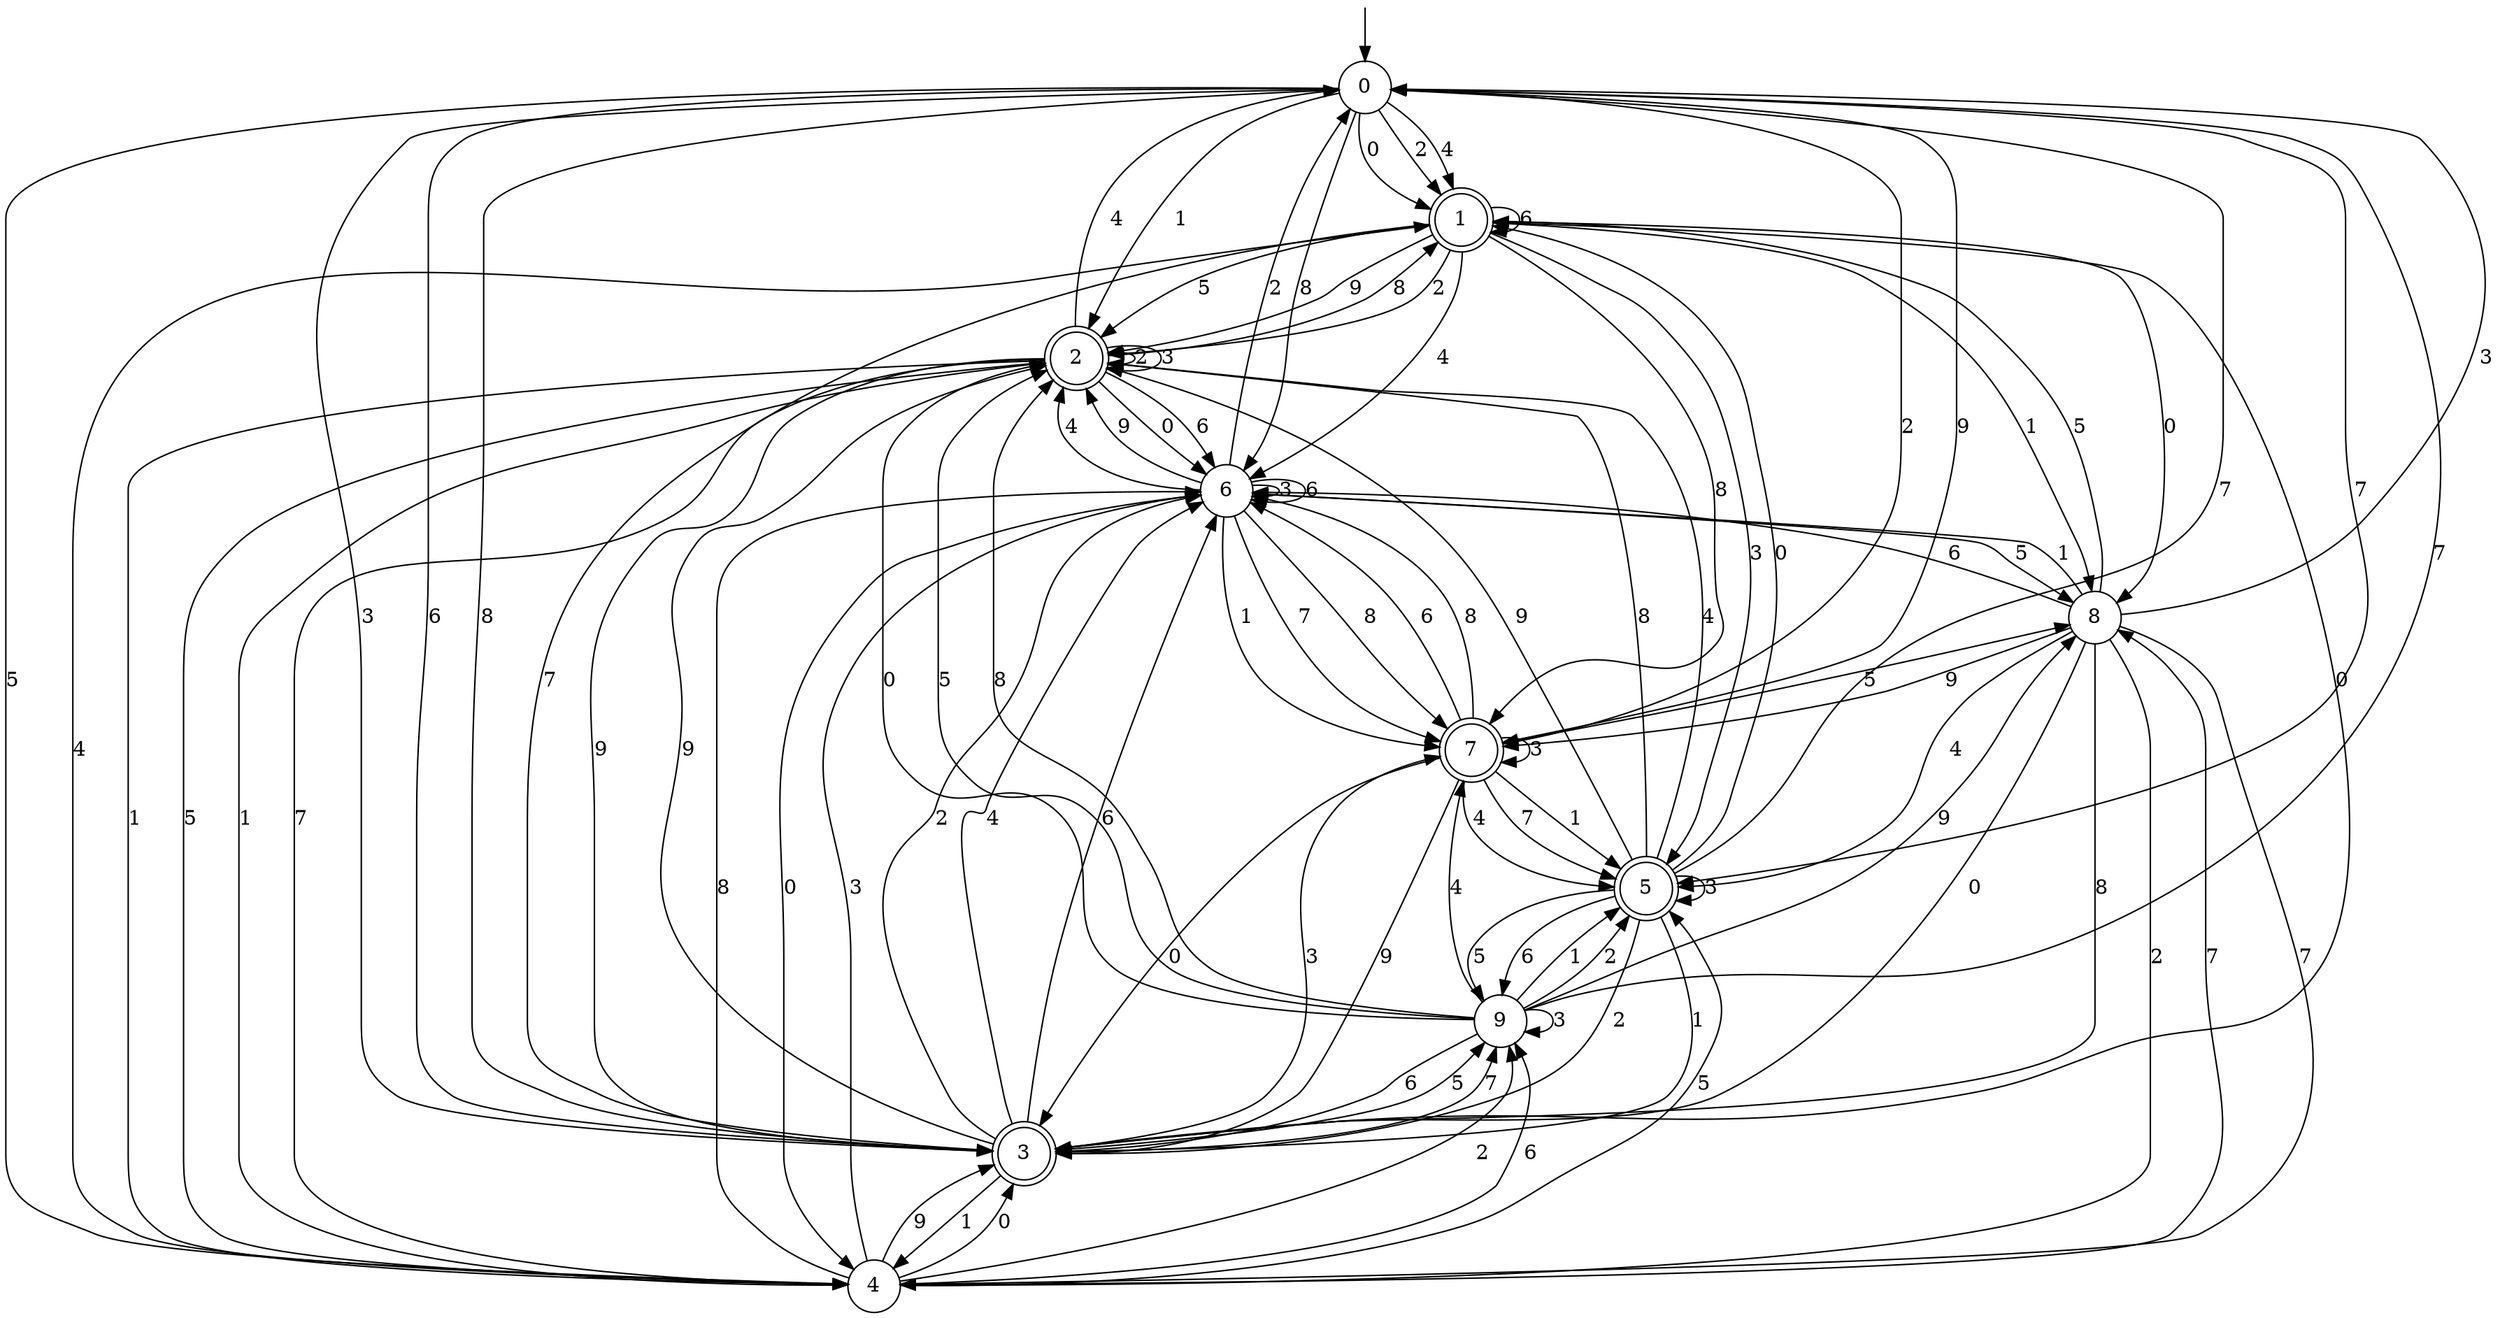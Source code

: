 digraph g {

	s0 [shape="circle" label="0"];
	s1 [shape="doublecircle" label="1"];
	s2 [shape="doublecircle" label="2"];
	s3 [shape="doublecircle" label="3"];
	s4 [shape="circle" label="4"];
	s5 [shape="doublecircle" label="5"];
	s6 [shape="circle" label="6"];
	s7 [shape="doublecircle" label="7"];
	s8 [shape="circle" label="8"];
	s9 [shape="circle" label="9"];
	s0 -> s1 [label="0"];
	s0 -> s2 [label="1"];
	s0 -> s1 [label="2"];
	s0 -> s3 [label="3"];
	s0 -> s1 [label="4"];
	s0 -> s4 [label="5"];
	s0 -> s3 [label="6"];
	s0 -> s5 [label="7"];
	s0 -> s6 [label="8"];
	s0 -> s7 [label="9"];
	s1 -> s8 [label="0"];
	s1 -> s8 [label="1"];
	s1 -> s2 [label="2"];
	s1 -> s5 [label="3"];
	s1 -> s6 [label="4"];
	s1 -> s2 [label="5"];
	s1 -> s1 [label="6"];
	s1 -> s3 [label="7"];
	s1 -> s7 [label="8"];
	s1 -> s2 [label="9"];
	s2 -> s6 [label="0"];
	s2 -> s4 [label="1"];
	s2 -> s2 [label="2"];
	s2 -> s2 [label="3"];
	s2 -> s0 [label="4"];
	s2 -> s4 [label="5"];
	s2 -> s6 [label="6"];
	s2 -> s4 [label="7"];
	s2 -> s1 [label="8"];
	s2 -> s3 [label="9"];
	s3 -> s1 [label="0"];
	s3 -> s4 [label="1"];
	s3 -> s6 [label="2"];
	s3 -> s7 [label="3"];
	s3 -> s6 [label="4"];
	s3 -> s9 [label="5"];
	s3 -> s6 [label="6"];
	s3 -> s9 [label="7"];
	s3 -> s0 [label="8"];
	s3 -> s2 [label="9"];
	s4 -> s3 [label="0"];
	s4 -> s2 [label="1"];
	s4 -> s9 [label="2"];
	s4 -> s6 [label="3"];
	s4 -> s1 [label="4"];
	s4 -> s5 [label="5"];
	s4 -> s9 [label="6"];
	s4 -> s8 [label="7"];
	s4 -> s6 [label="8"];
	s4 -> s3 [label="9"];
	s5 -> s1 [label="0"];
	s5 -> s3 [label="1"];
	s5 -> s3 [label="2"];
	s5 -> s5 [label="3"];
	s5 -> s2 [label="4"];
	s5 -> s9 [label="5"];
	s5 -> s9 [label="6"];
	s5 -> s0 [label="7"];
	s5 -> s2 [label="8"];
	s5 -> s2 [label="9"];
	s6 -> s4 [label="0"];
	s6 -> s7 [label="1"];
	s6 -> s0 [label="2"];
	s6 -> s6 [label="3"];
	s6 -> s2 [label="4"];
	s6 -> s8 [label="5"];
	s6 -> s6 [label="6"];
	s6 -> s7 [label="7"];
	s6 -> s7 [label="8"];
	s6 -> s2 [label="9"];
	s7 -> s3 [label="0"];
	s7 -> s5 [label="1"];
	s7 -> s0 [label="2"];
	s7 -> s7 [label="3"];
	s7 -> s5 [label="4"];
	s7 -> s8 [label="5"];
	s7 -> s6 [label="6"];
	s7 -> s5 [label="7"];
	s7 -> s6 [label="8"];
	s7 -> s3 [label="9"];
	s8 -> s3 [label="0"];
	s8 -> s6 [label="1"];
	s8 -> s4 [label="2"];
	s8 -> s0 [label="3"];
	s8 -> s5 [label="4"];
	s8 -> s1 [label="5"];
	s8 -> s6 [label="6"];
	s8 -> s4 [label="7"];
	s8 -> s3 [label="8"];
	s8 -> s7 [label="9"];
	s9 -> s2 [label="0"];
	s9 -> s5 [label="1"];
	s9 -> s5 [label="2"];
	s9 -> s9 [label="3"];
	s9 -> s7 [label="4"];
	s9 -> s2 [label="5"];
	s9 -> s3 [label="6"];
	s9 -> s0 [label="7"];
	s9 -> s2 [label="8"];
	s9 -> s8 [label="9"];

__start0 [label="" shape="none" width="0" height="0"];
__start0 -> s0;

}
